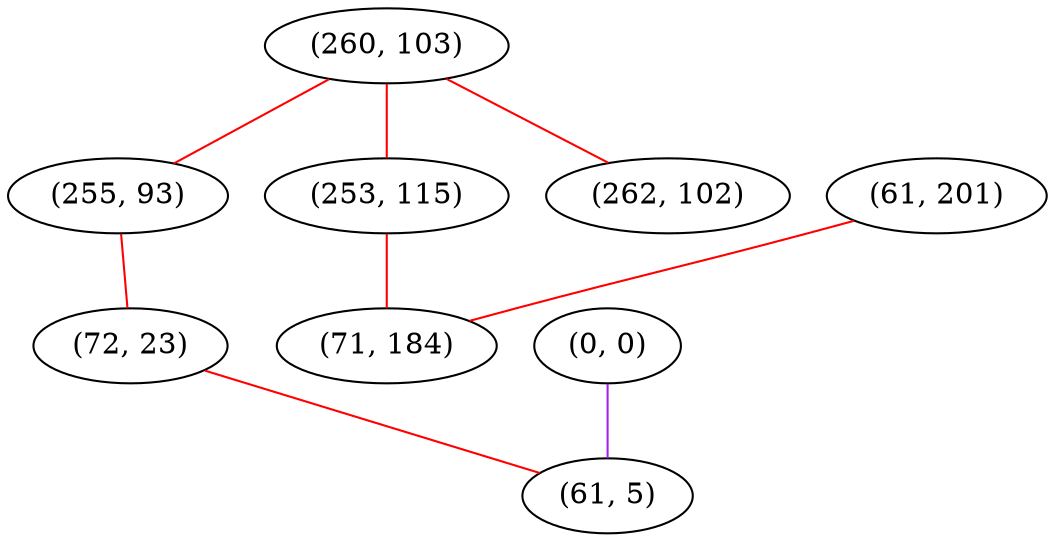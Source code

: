 graph "" {
"(260, 103)";
"(255, 93)";
"(72, 23)";
"(253, 115)";
"(61, 201)";
"(262, 102)";
"(71, 184)";
"(0, 0)";
"(61, 5)";
"(260, 103)" -- "(255, 93)"  [color=red, key=0, weight=1];
"(260, 103)" -- "(262, 102)"  [color=red, key=0, weight=1];
"(260, 103)" -- "(253, 115)"  [color=red, key=0, weight=1];
"(255, 93)" -- "(72, 23)"  [color=red, key=0, weight=1];
"(72, 23)" -- "(61, 5)"  [color=red, key=0, weight=1];
"(253, 115)" -- "(71, 184)"  [color=red, key=0, weight=1];
"(61, 201)" -- "(71, 184)"  [color=red, key=0, weight=1];
"(0, 0)" -- "(61, 5)"  [color=purple, key=0, weight=4];
}

